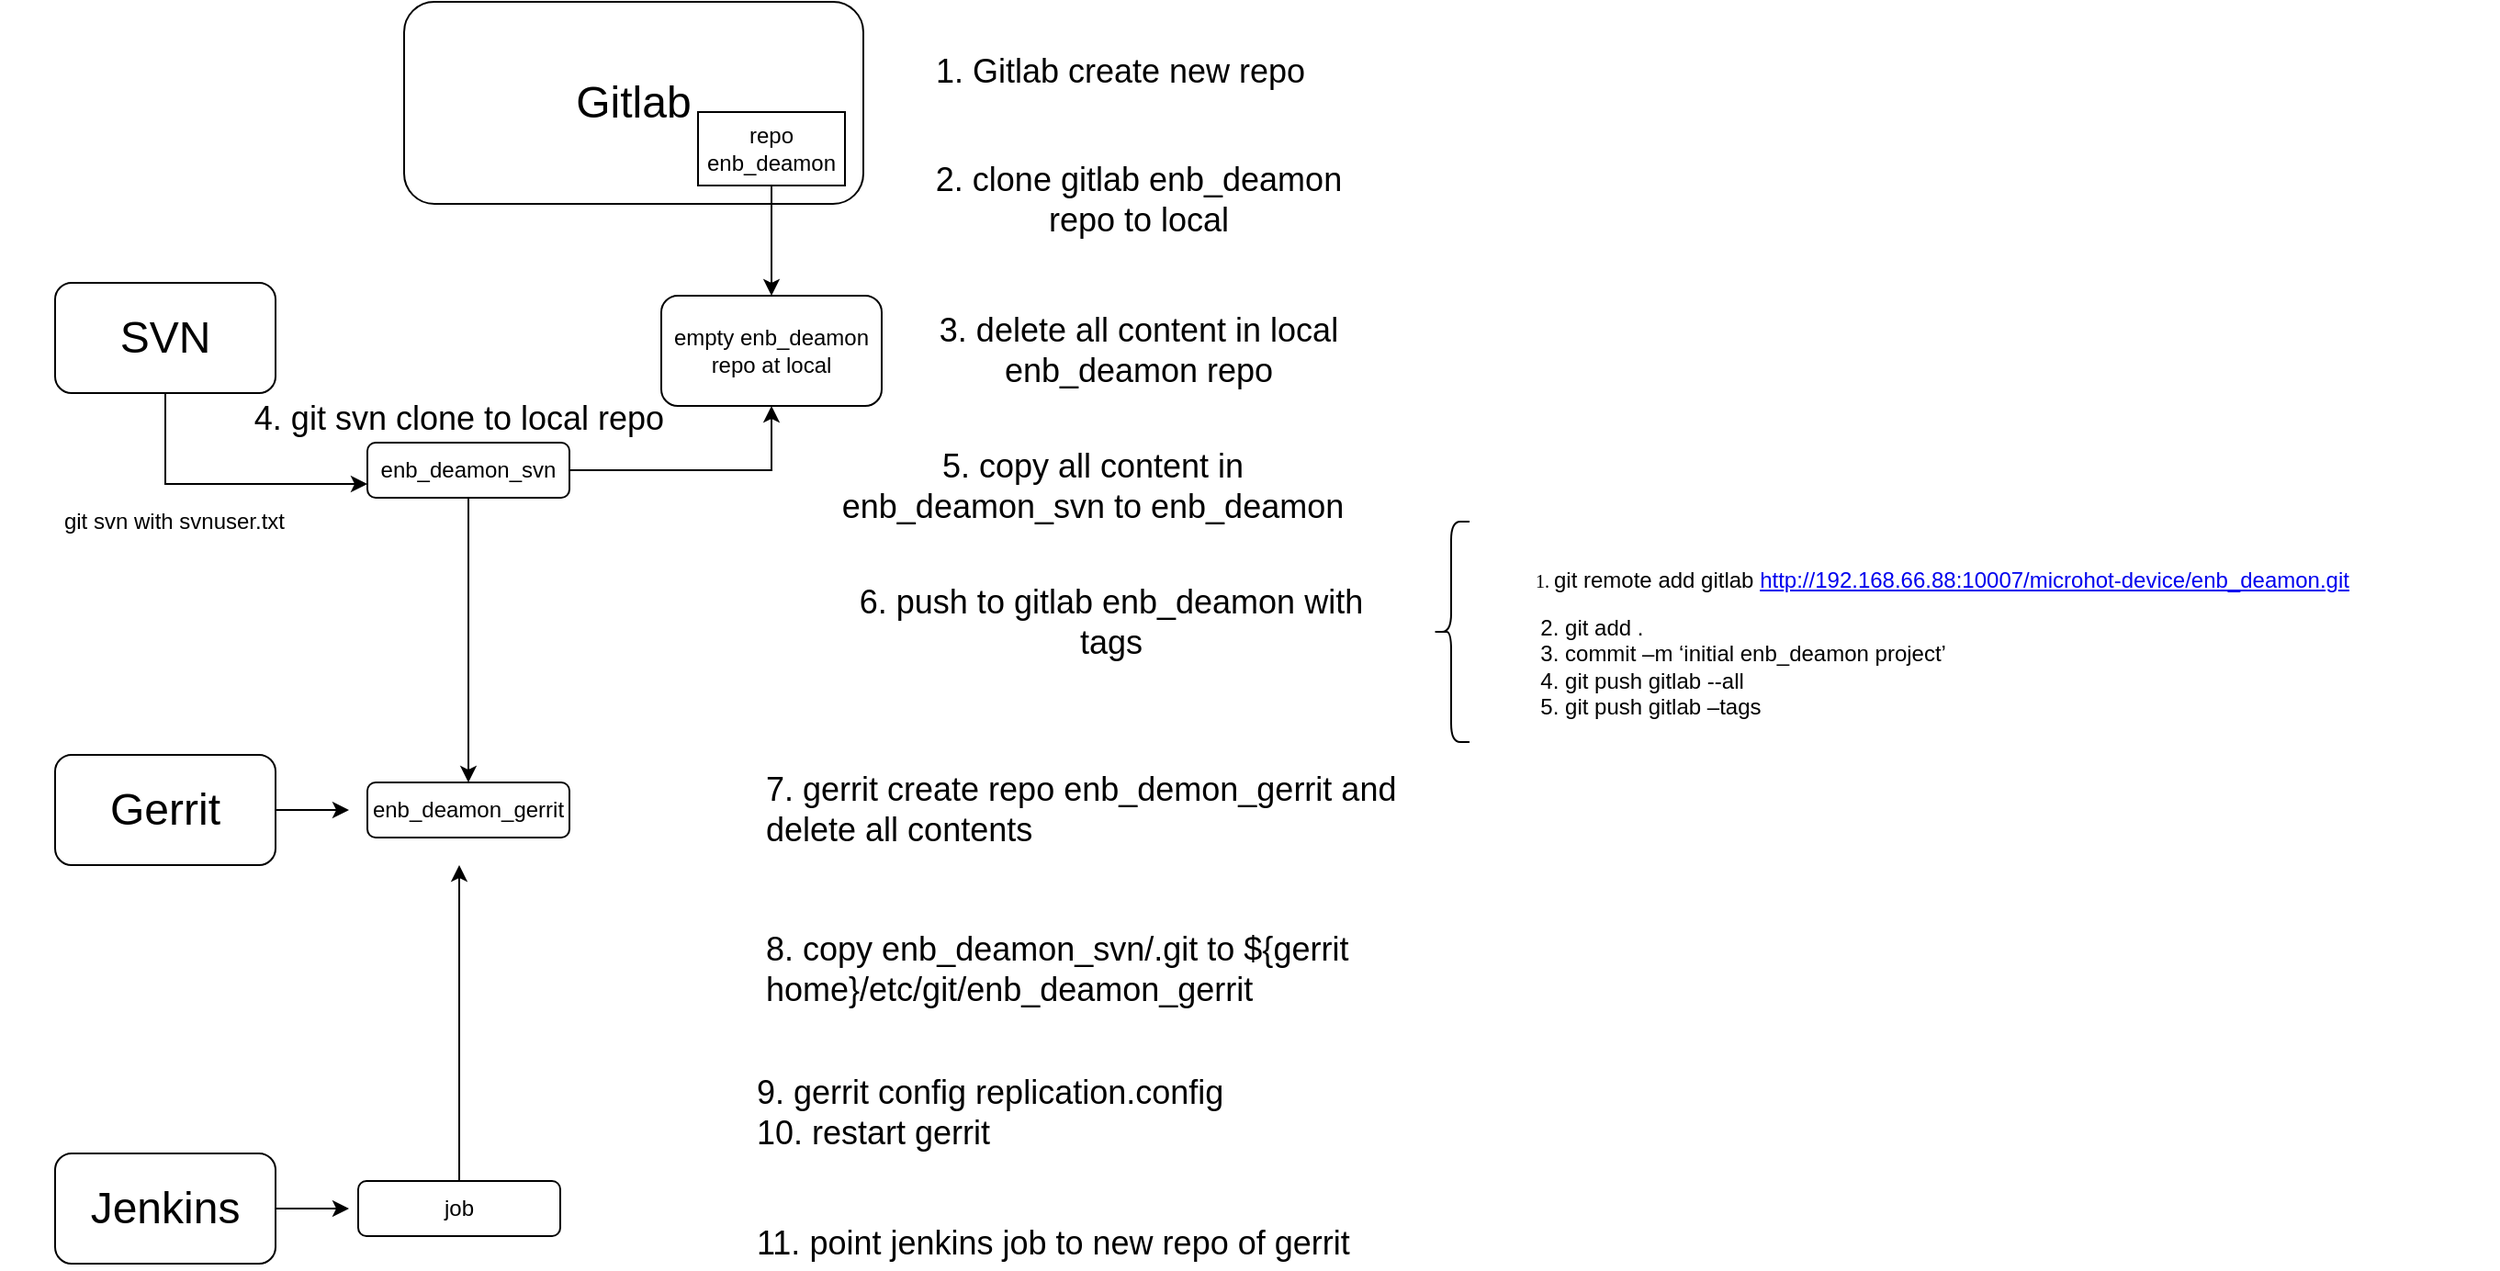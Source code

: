 <mxfile version="12.1.0" type="github" pages="1"><diagram id="lI-zFekOkUTeTYJMJZDO" name="Page-1"><mxGraphModel dx="4660" dy="753" grid="1" gridSize="10" guides="1" tooltips="1" connect="1" arrows="1" fold="1" page="1" pageScale="1" pageWidth="3300" pageHeight="4681" math="0" shadow="0"><root><mxCell id="0"/><mxCell id="1" parent="0"/><mxCell id="5MFS8oOmaIJ2nHUXFirb-1" value="&lt;font style=&quot;font-size: 24px&quot;&gt;Gitlab&lt;/font&gt;" style="rounded=1;whiteSpace=wrap;html=1;" vertex="1" parent="1"><mxGeometry x="210" y="150" width="250" height="110" as="geometry"/></mxCell><mxCell id="5MFS8oOmaIJ2nHUXFirb-9" style="edgeStyle=orthogonalEdgeStyle;rounded=0;orthogonalLoop=1;jettySize=auto;html=1;exitX=0.5;exitY=1;exitDx=0;exitDy=0;entryX=0.5;entryY=0;entryDx=0;entryDy=0;" edge="1" parent="1" source="5MFS8oOmaIJ2nHUXFirb-2" target="5MFS8oOmaIJ2nHUXFirb-4"><mxGeometry relative="1" as="geometry"/></mxCell><mxCell id="5MFS8oOmaIJ2nHUXFirb-2" value="repo&lt;br&gt;enb_deamon" style="rounded=0;whiteSpace=wrap;html=1;" vertex="1" parent="1"><mxGeometry x="370" y="210" width="80" height="40" as="geometry"/></mxCell><mxCell id="5MFS8oOmaIJ2nHUXFirb-3" value="&lt;font style=&quot;font-size: 18px&quot;&gt;1. Gitlab create new repo&lt;/font&gt;" style="text;html=1;strokeColor=none;fillColor=none;align=center;verticalAlign=middle;whiteSpace=wrap;rounded=0;" vertex="1" parent="1"><mxGeometry x="480" y="180" width="240" height="15" as="geometry"/></mxCell><mxCell id="5MFS8oOmaIJ2nHUXFirb-4" value="empty enb_deamon repo at local" style="rounded=1;whiteSpace=wrap;html=1;" vertex="1" parent="1"><mxGeometry x="350" y="310" width="120" height="60" as="geometry"/></mxCell><mxCell id="5MFS8oOmaIJ2nHUXFirb-10" value="&lt;span style=&quot;font-size: 18px&quot;&gt;2. clone gitlab enb_deamon repo to local&lt;br&gt;&lt;/span&gt;" style="text;html=1;strokeColor=none;fillColor=none;align=center;verticalAlign=middle;whiteSpace=wrap;rounded=0;" vertex="1" parent="1"><mxGeometry x="490" y="250" width="240" height="15" as="geometry"/></mxCell><mxCell id="5MFS8oOmaIJ2nHUXFirb-12" value="&lt;span style=&quot;font-size: 18px&quot;&gt;3. delete all content in local enb_deamon repo&lt;br&gt;&lt;/span&gt;" style="text;html=1;strokeColor=none;fillColor=none;align=center;verticalAlign=middle;whiteSpace=wrap;rounded=0;" vertex="1" parent="1"><mxGeometry x="490" y="332.5" width="240" height="15" as="geometry"/></mxCell><mxCell id="5MFS8oOmaIJ2nHUXFirb-16" style="edgeStyle=orthogonalEdgeStyle;rounded=0;orthogonalLoop=1;jettySize=auto;html=1;exitX=0.5;exitY=1;exitDx=0;exitDy=0;entryX=0;entryY=0.75;entryDx=0;entryDy=0;" edge="1" parent="1" source="5MFS8oOmaIJ2nHUXFirb-13" target="5MFS8oOmaIJ2nHUXFirb-14"><mxGeometry relative="1" as="geometry"/></mxCell><mxCell id="5MFS8oOmaIJ2nHUXFirb-13" value="&lt;font style=&quot;font-size: 24px&quot;&gt;SVN&lt;/font&gt;" style="rounded=1;whiteSpace=wrap;html=1;" vertex="1" parent="1"><mxGeometry x="20" y="303" width="120" height="60" as="geometry"/></mxCell><mxCell id="5MFS8oOmaIJ2nHUXFirb-21" style="edgeStyle=orthogonalEdgeStyle;rounded=0;orthogonalLoop=1;jettySize=auto;html=1;exitX=1;exitY=0.5;exitDx=0;exitDy=0;" edge="1" parent="1" source="5MFS8oOmaIJ2nHUXFirb-14" target="5MFS8oOmaIJ2nHUXFirb-4"><mxGeometry relative="1" as="geometry"/></mxCell><mxCell id="5MFS8oOmaIJ2nHUXFirb-36" style="edgeStyle=orthogonalEdgeStyle;rounded=0;orthogonalLoop=1;jettySize=auto;html=1;exitX=0.5;exitY=1;exitDx=0;exitDy=0;entryX=0.5;entryY=0;entryDx=0;entryDy=0;" edge="1" parent="1" source="5MFS8oOmaIJ2nHUXFirb-14" target="5MFS8oOmaIJ2nHUXFirb-29"><mxGeometry relative="1" as="geometry"/></mxCell><mxCell id="5MFS8oOmaIJ2nHUXFirb-14" value="&lt;font style=&quot;font-size: 12px&quot;&gt;enb_deamon_svn&lt;/font&gt;" style="rounded=1;whiteSpace=wrap;html=1;" vertex="1" parent="1"><mxGeometry x="190" y="390" width="110" height="30" as="geometry"/></mxCell><mxCell id="5MFS8oOmaIJ2nHUXFirb-17" value="git svn with svnuser.txt" style="text;html=1;strokeColor=none;fillColor=none;align=center;verticalAlign=middle;whiteSpace=wrap;rounded=0;" vertex="1" parent="1"><mxGeometry x="-10" y="417.5" width="190" height="30" as="geometry"/></mxCell><mxCell id="5MFS8oOmaIJ2nHUXFirb-18" value="&lt;span style=&quot;font-size: 18px&quot;&gt;5. copy all content in enb_deamon_svn to enb_deamon&lt;br&gt;&lt;/span&gt;" style="text;html=1;strokeColor=none;fillColor=none;align=center;verticalAlign=middle;whiteSpace=wrap;rounded=0;" vertex="1" parent="1"><mxGeometry x="440" y="406.5" width="290" height="15" as="geometry"/></mxCell><mxCell id="5MFS8oOmaIJ2nHUXFirb-23" value="&lt;span style=&quot;font-size: 18px&quot;&gt;4. git svn clone to local repo&lt;br&gt;&lt;/span&gt;" style="text;html=1;strokeColor=none;fillColor=none;align=center;verticalAlign=middle;whiteSpace=wrap;rounded=0;" vertex="1" parent="1"><mxGeometry x="120" y="369" width="240" height="15" as="geometry"/></mxCell><mxCell id="5MFS8oOmaIJ2nHUXFirb-24" value="&lt;span style=&quot;font-size: 18px&quot;&gt;6. push to gitlab enb_deamon with tags&lt;br&gt;&lt;/span&gt;" style="text;html=1;strokeColor=none;fillColor=none;align=center;verticalAlign=middle;whiteSpace=wrap;rounded=0;" vertex="1" parent="1"><mxGeometry x="450" y="480" width="290" height="15" as="geometry"/></mxCell><mxCell id="5MFS8oOmaIJ2nHUXFirb-25" value="" style="shape=curlyBracket;whiteSpace=wrap;html=1;rounded=1;" vertex="1" parent="1"><mxGeometry x="770" y="433" width="20" height="120" as="geometry"/></mxCell><mxCell id="5MFS8oOmaIJ2nHUXFirb-26" value="&lt;p class=&quot;MsoListParagraph&quot; style=&quot;margin-left: 39.0pt ; text-indent: -21.0pt&quot;&gt;&lt;span lang=&quot;EN-US&quot;&gt;&lt;font face=&quot;times new roman&quot; size=&quot;1&quot;&gt;1.&amp;nbsp;&lt;/font&gt;git remote add gitlab &lt;a href=&quot;http://192.168.66.88:10007/microhot-device/enb_deamon.git&quot;&gt;http://192.168.66.88:10007/microhot-device/enb_deamon.git&lt;/a&gt;&lt;/span&gt;&lt;/p&gt;&lt;span style=&quot;text-indent: -21pt&quot;&gt;&amp;nbsp; &amp;nbsp; &amp;nbsp; &amp;nbsp; 2. git add .&lt;br&gt;&lt;/span&gt;&lt;span style=&quot;text-indent: -21pt&quot;&gt;&amp;nbsp; &amp;nbsp; &amp;nbsp; &amp;nbsp; 3. commit –m ‘initial&amp;nbsp;&lt;/span&gt;&lt;span style=&quot;text-indent: -21pt&quot;&gt;enb_deamon project’&lt;br&gt;&lt;/span&gt;&lt;span style=&quot;text-indent: -21pt&quot;&gt;&amp;nbsp; &amp;nbsp; &amp;nbsp; &amp;nbsp; 4. git push gitlab --all&lt;br&gt;&lt;/span&gt;&lt;span style=&quot;text-indent: -21pt&quot;&gt;&amp;nbsp; &amp;nbsp; &amp;nbsp; &amp;nbsp; 5. git push gitlab –tags&lt;/span&gt;" style="text;html=1;strokeColor=none;fillColor=none;align=left;verticalAlign=middle;whiteSpace=wrap;rounded=0;" vertex="1" parent="1"><mxGeometry x="800" y="432" width="550" height="122" as="geometry"/></mxCell><mxCell id="5MFS8oOmaIJ2nHUXFirb-30" style="edgeStyle=orthogonalEdgeStyle;rounded=0;orthogonalLoop=1;jettySize=auto;html=1;exitX=1;exitY=0.5;exitDx=0;exitDy=0;" edge="1" parent="1" source="5MFS8oOmaIJ2nHUXFirb-28"><mxGeometry relative="1" as="geometry"><mxPoint x="180" y="590" as="targetPoint"/></mxGeometry></mxCell><mxCell id="5MFS8oOmaIJ2nHUXFirb-28" value="&lt;span style=&quot;font-size: 24px&quot;&gt;Gerrit&lt;/span&gt;" style="rounded=1;whiteSpace=wrap;html=1;" vertex="1" parent="1"><mxGeometry x="20" y="560" width="120" height="60" as="geometry"/></mxCell><mxCell id="5MFS8oOmaIJ2nHUXFirb-29" value="&lt;font style=&quot;font-size: 12px&quot;&gt;enb_deamon_gerrit&lt;/font&gt;" style="rounded=1;whiteSpace=wrap;html=1;" vertex="1" parent="1"><mxGeometry x="190" y="575" width="110" height="30" as="geometry"/></mxCell><mxCell id="5MFS8oOmaIJ2nHUXFirb-31" value="&lt;span style=&quot;font-size: 18px&quot;&gt;7. gerrit create repo enb_demon_gerrit and delete all contents&lt;br&gt;&lt;/span&gt;" style="text;html=1;strokeColor=none;fillColor=none;align=left;verticalAlign=middle;whiteSpace=wrap;rounded=0;" vertex="1" parent="1"><mxGeometry x="405" y="546.5" width="360" height="87" as="geometry"/></mxCell><mxCell id="5MFS8oOmaIJ2nHUXFirb-37" value="&lt;span style=&quot;font-size: 18px&quot;&gt;8. copy enb_deamon_svn/.git to ${gerrit home}/etc/git/enb_deamon_gerrit&lt;br&gt;&lt;/span&gt;" style="text;html=1;strokeColor=none;fillColor=none;align=left;verticalAlign=middle;whiteSpace=wrap;rounded=0;" vertex="1" parent="1"><mxGeometry x="405" y="633.5" width="360" height="87" as="geometry"/></mxCell><mxCell id="5MFS8oOmaIJ2nHUXFirb-38" value="&lt;span style=&quot;font-size: 18px&quot;&gt;9. gerrit config replication.config&lt;br&gt;10. restart gerrit&lt;br&gt;&lt;/span&gt;" style="text;html=1;strokeColor=none;fillColor=none;align=left;verticalAlign=middle;whiteSpace=wrap;rounded=0;" vertex="1" parent="1"><mxGeometry x="400" y="720" width="360" height="70" as="geometry"/></mxCell><mxCell id="5MFS8oOmaIJ2nHUXFirb-42" style="edgeStyle=orthogonalEdgeStyle;rounded=0;orthogonalLoop=1;jettySize=auto;html=1;exitX=1;exitY=0.5;exitDx=0;exitDy=0;" edge="1" parent="1" source="5MFS8oOmaIJ2nHUXFirb-39"><mxGeometry relative="1" as="geometry"><mxPoint x="180" y="807" as="targetPoint"/></mxGeometry></mxCell><mxCell id="5MFS8oOmaIJ2nHUXFirb-39" value="&lt;span style=&quot;font-size: 24px&quot;&gt;Jenkins&lt;/span&gt;" style="rounded=1;whiteSpace=wrap;html=1;" vertex="1" parent="1"><mxGeometry x="20" y="777" width="120" height="60" as="geometry"/></mxCell><mxCell id="5MFS8oOmaIJ2nHUXFirb-41" style="edgeStyle=orthogonalEdgeStyle;rounded=0;orthogonalLoop=1;jettySize=auto;html=1;exitX=0.5;exitY=0;exitDx=0;exitDy=0;" edge="1" parent="1" source="5MFS8oOmaIJ2nHUXFirb-40"><mxGeometry relative="1" as="geometry"><mxPoint x="240" y="620" as="targetPoint"/></mxGeometry></mxCell><mxCell id="5MFS8oOmaIJ2nHUXFirb-40" value="job" style="rounded=1;whiteSpace=wrap;html=1;" vertex="1" parent="1"><mxGeometry x="185" y="792" width="110" height="30" as="geometry"/></mxCell><mxCell id="5MFS8oOmaIJ2nHUXFirb-43" value="&lt;font style=&quot;font-size: 18px&quot;&gt;11. point jenkins job to new repo of gerrit&lt;/font&gt;" style="text;html=1;strokeColor=none;fillColor=none;align=left;verticalAlign=middle;whiteSpace=wrap;rounded=0;" vertex="1" parent="1"><mxGeometry x="400" y="812" width="350" height="28" as="geometry"/></mxCell></root></mxGraphModel></diagram></mxfile>